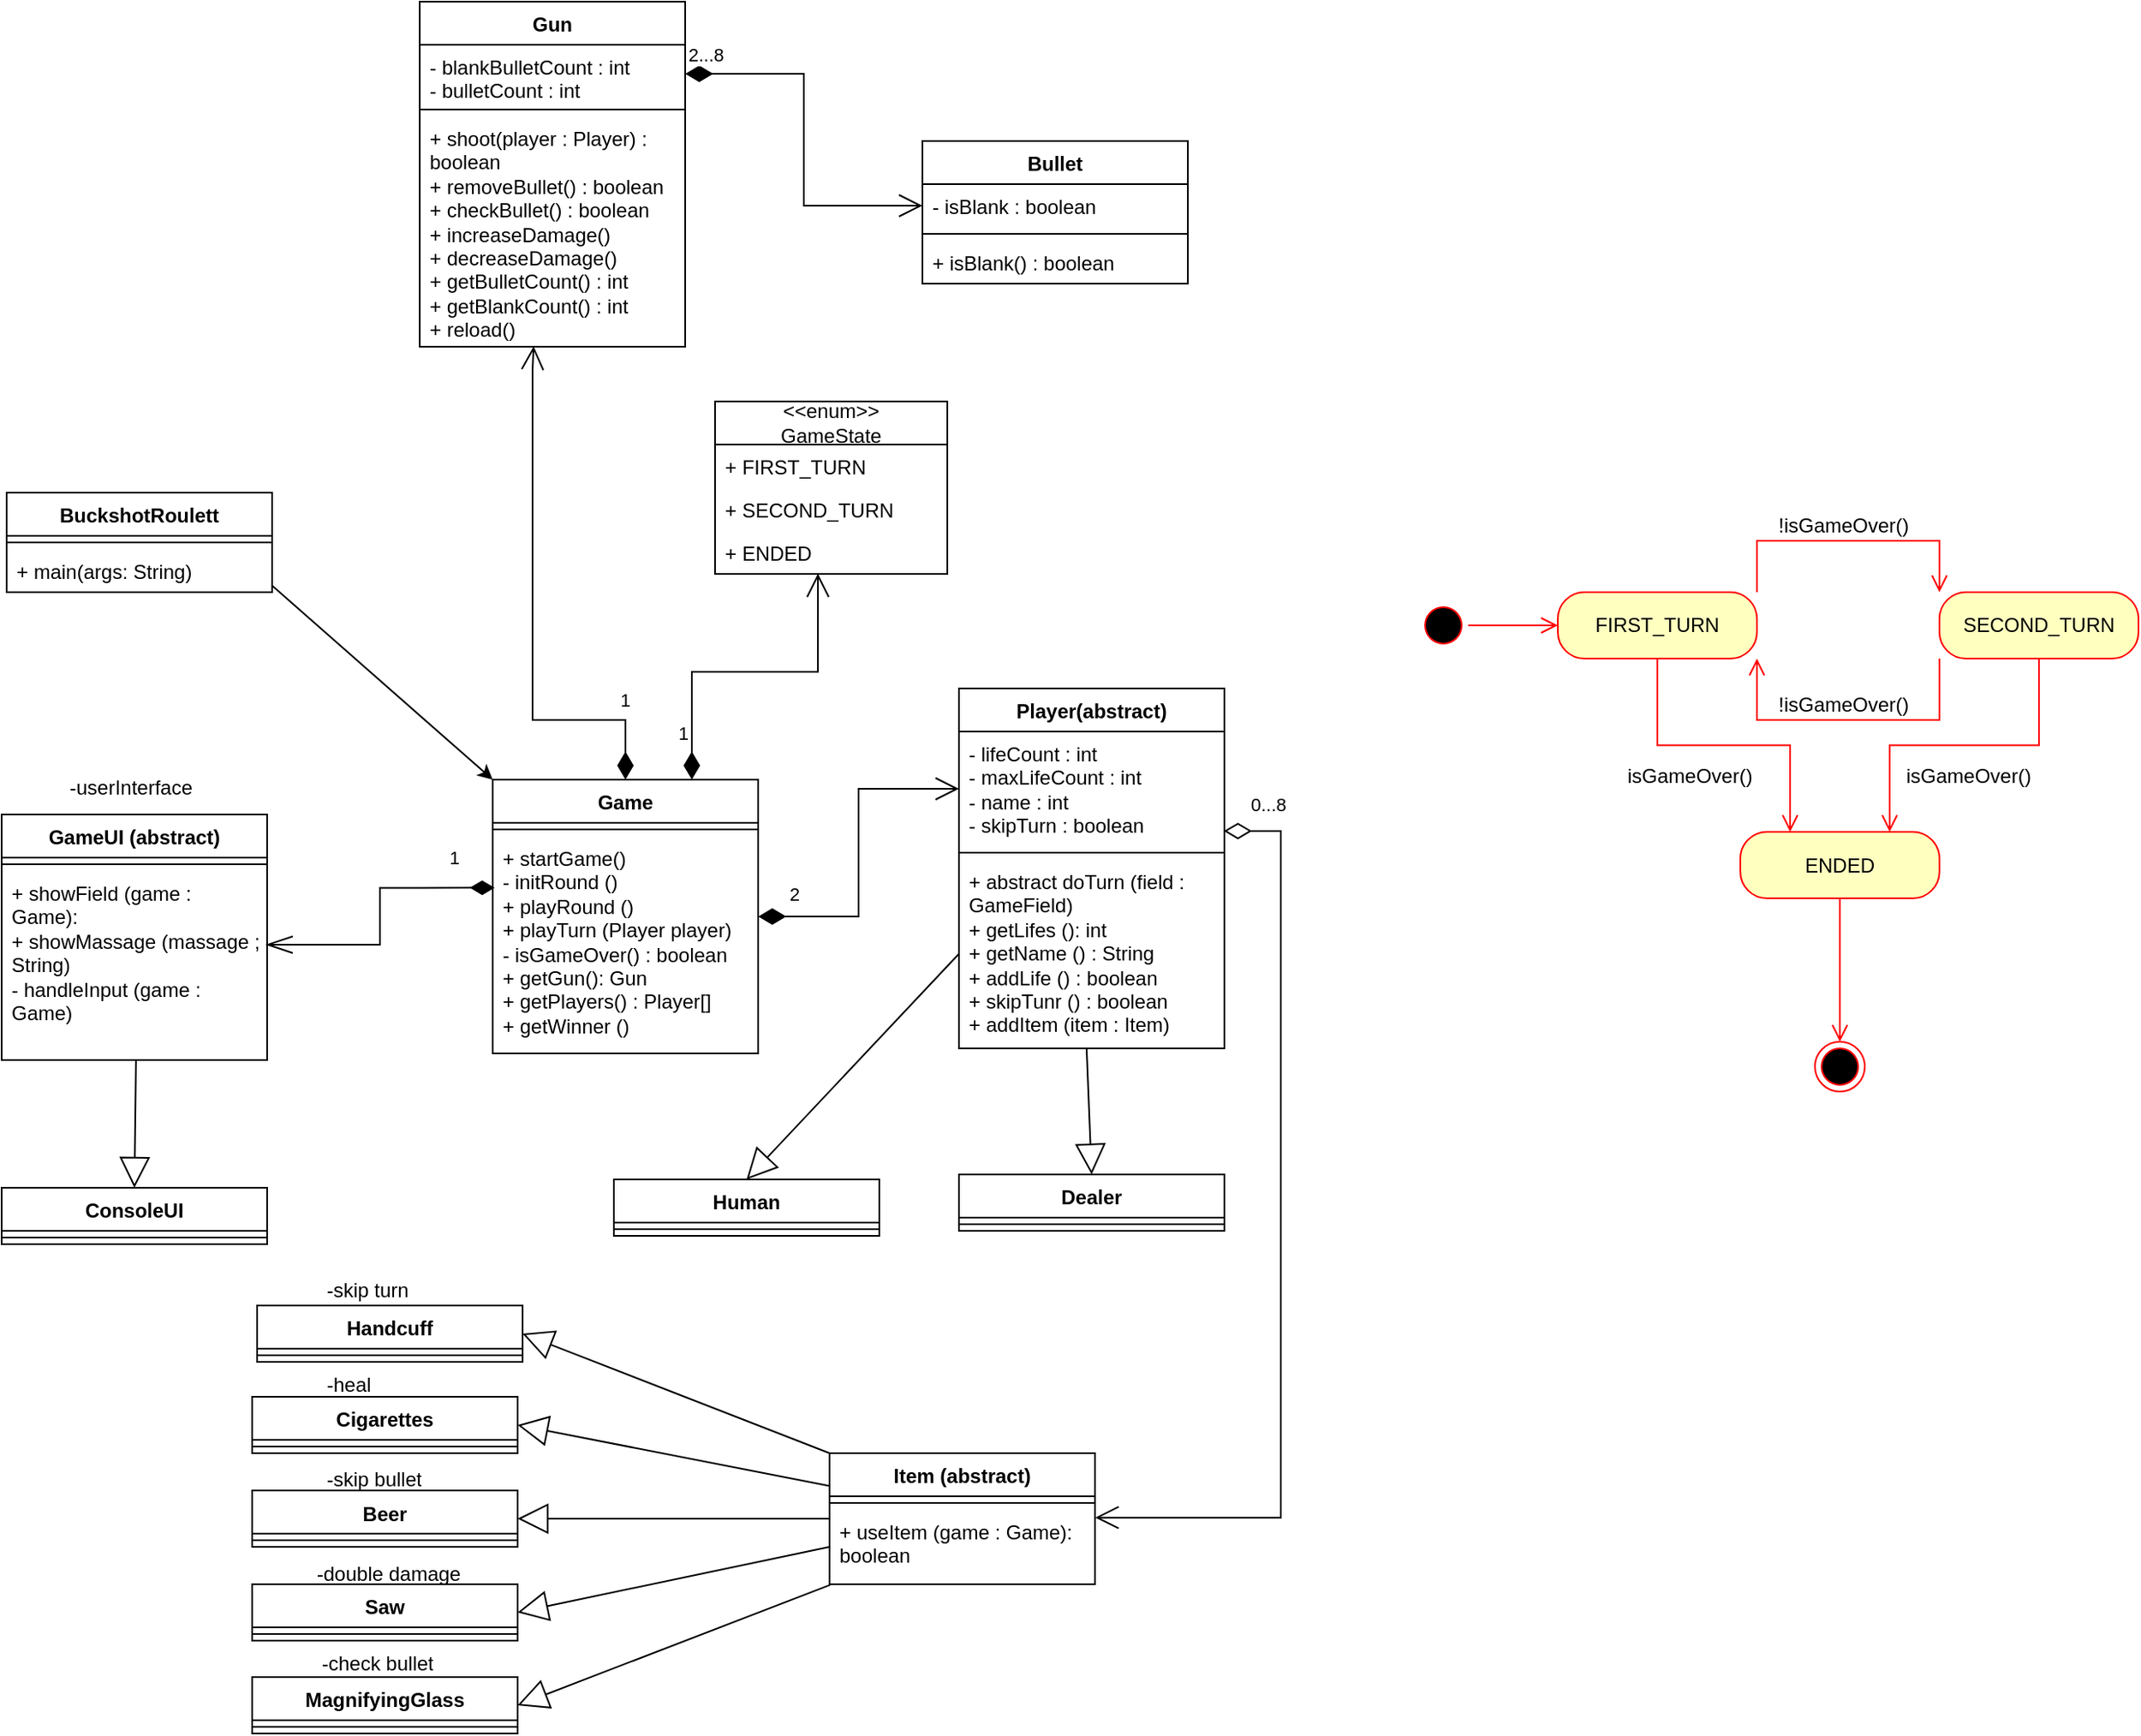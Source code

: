 <mxfile version="26.0.16">
  <diagram name="Страница — 1" id="R8RF5_ehU-01l_OwUyXv">
    <mxGraphModel dx="2086" dy="686" grid="0" gridSize="10" guides="1" tooltips="1" connect="1" arrows="1" fold="1" page="1" pageScale="1" pageWidth="827" pageHeight="1169" math="0" shadow="0">
      <root>
        <mxCell id="0" />
        <mxCell id="1" parent="0" />
        <mxCell id="88nhtMrsXwKBun-eYBpt-1" value="Game" style="swimlane;fontStyle=1;align=center;verticalAlign=top;childLayout=stackLayout;horizontal=1;startSize=26;horizontalStack=0;resizeParent=1;resizeParentMax=0;resizeLast=0;collapsible=1;marginBottom=0;whiteSpace=wrap;html=1;" parent="1" vertex="1">
          <mxGeometry x="-493" y="510" width="160" height="165" as="geometry" />
        </mxCell>
        <mxCell id="88nhtMrsXwKBun-eYBpt-3" value="" style="line;strokeWidth=1;fillColor=none;align=left;verticalAlign=middle;spacingTop=-1;spacingLeft=3;spacingRight=3;rotatable=0;labelPosition=right;points=[];portConstraint=eastwest;strokeColor=inherit;" parent="88nhtMrsXwKBun-eYBpt-1" vertex="1">
          <mxGeometry y="26" width="160" height="8" as="geometry" />
        </mxCell>
        <mxCell id="88nhtMrsXwKBun-eYBpt-4" value="&lt;div&gt;+ startGame()&lt;/div&gt;&lt;div&gt;- initRound ()&lt;/div&gt;&lt;div&gt;+ playRound ()&lt;/div&gt;&lt;div&gt;&lt;span style=&quot;background-color: transparent; color: light-dark(rgb(0, 0, 0), rgb(255, 255, 255));&quot;&gt;+ playTurn (Player player)&lt;/span&gt;&lt;/div&gt;&lt;div&gt;- isGameOver() : boolean&lt;span style=&quot;background-color: transparent; color: light-dark(rgb(0, 0, 0), rgb(255, 255, 255));&quot;&gt;&lt;/span&gt;&lt;/div&gt;&lt;div&gt;+ getGun(): Gun&lt;/div&gt;&lt;div&gt;+ getPlayers() : Player[]&lt;/div&gt;&lt;div&gt;+&amp;nbsp;getWinner ()&lt;/div&gt;&lt;div&gt;&lt;br&gt;&lt;/div&gt;&lt;div&gt;&lt;br&gt;&lt;/div&gt;&lt;div&gt;&lt;br&gt;&lt;/div&gt;" style="text;strokeColor=none;fillColor=none;align=left;verticalAlign=top;spacingLeft=4;spacingRight=4;overflow=hidden;rotatable=0;points=[[0,0.5],[1,0.5]];portConstraint=eastwest;whiteSpace=wrap;html=1;" parent="88nhtMrsXwKBun-eYBpt-1" vertex="1">
          <mxGeometry y="34" width="160" height="131" as="geometry" />
        </mxCell>
        <mxCell id="88nhtMrsXwKBun-eYBpt-5" value="Player(abstract)" style="swimlane;fontStyle=1;align=center;verticalAlign=top;childLayout=stackLayout;horizontal=1;startSize=26;horizontalStack=0;resizeParent=1;resizeParentMax=0;resizeLast=0;collapsible=1;marginBottom=0;whiteSpace=wrap;html=1;" parent="1" vertex="1">
          <mxGeometry x="-212" y="455" width="160" height="217" as="geometry" />
        </mxCell>
        <mxCell id="88nhtMrsXwKBun-eYBpt-6" value="- lifeCount : int&lt;div&gt;- maxLifeCount : int&lt;/div&gt;&lt;div&gt;- name : int&lt;/div&gt;&lt;div&gt;- skipTurn : boolean&lt;/div&gt;" style="text;strokeColor=none;fillColor=none;align=left;verticalAlign=top;spacingLeft=4;spacingRight=4;overflow=hidden;rotatable=0;points=[[0,0.5],[1,0.5]];portConstraint=eastwest;whiteSpace=wrap;html=1;" parent="88nhtMrsXwKBun-eYBpt-5" vertex="1">
          <mxGeometry y="26" width="160" height="69" as="geometry" />
        </mxCell>
        <mxCell id="88nhtMrsXwKBun-eYBpt-7" value="" style="line;strokeWidth=1;fillColor=none;align=left;verticalAlign=middle;spacingTop=-1;spacingLeft=3;spacingRight=3;rotatable=0;labelPosition=right;points=[];portConstraint=eastwest;strokeColor=inherit;" parent="88nhtMrsXwKBun-eYBpt-5" vertex="1">
          <mxGeometry y="95" width="160" height="8" as="geometry" />
        </mxCell>
        <mxCell id="88nhtMrsXwKBun-eYBpt-8" value="+ abstract doTurn (field : GameField)&lt;div&gt;+ getLifes (): int&lt;/div&gt;&lt;div&gt;+ getName () : String&lt;/div&gt;&lt;div&gt;+ addLife () : boolean&lt;/div&gt;&lt;div&gt;+ skipTunr () : boolean&amp;nbsp;&lt;/div&gt;&lt;div&gt;+ addItem (item : Item)&lt;/div&gt;" style="text;strokeColor=none;fillColor=none;align=left;verticalAlign=top;spacingLeft=4;spacingRight=4;overflow=hidden;rotatable=0;points=[[0,0.5],[1,0.5]];portConstraint=eastwest;whiteSpace=wrap;html=1;" parent="88nhtMrsXwKBun-eYBpt-5" vertex="1">
          <mxGeometry y="103" width="160" height="114" as="geometry" />
        </mxCell>
        <mxCell id="88nhtMrsXwKBun-eYBpt-9" value="Human" style="swimlane;fontStyle=1;align=center;verticalAlign=top;childLayout=stackLayout;horizontal=1;startSize=26;horizontalStack=0;resizeParent=1;resizeParentMax=0;resizeLast=0;collapsible=1;marginBottom=0;whiteSpace=wrap;html=1;" parent="1" vertex="1">
          <mxGeometry x="-420" y="751" width="160" height="34" as="geometry" />
        </mxCell>
        <mxCell id="88nhtMrsXwKBun-eYBpt-11" value="" style="line;strokeWidth=1;fillColor=none;align=left;verticalAlign=middle;spacingTop=-1;spacingLeft=3;spacingRight=3;rotatable=0;labelPosition=right;points=[];portConstraint=eastwest;strokeColor=inherit;" parent="88nhtMrsXwKBun-eYBpt-9" vertex="1">
          <mxGeometry y="26" width="160" height="8" as="geometry" />
        </mxCell>
        <mxCell id="88nhtMrsXwKBun-eYBpt-24" value="Gun" style="swimlane;fontStyle=1;align=center;verticalAlign=top;childLayout=stackLayout;horizontal=1;startSize=26;horizontalStack=0;resizeParent=1;resizeParentMax=0;resizeLast=0;collapsible=1;marginBottom=0;whiteSpace=wrap;html=1;" parent="1" vertex="1">
          <mxGeometry x="-537" y="41" width="160" height="208" as="geometry" />
        </mxCell>
        <mxCell id="88nhtMrsXwKBun-eYBpt-25" value="- blankBulletCount : int&amp;nbsp;&lt;div&gt;- bulletCount : int&lt;/div&gt;" style="text;strokeColor=none;fillColor=none;align=left;verticalAlign=top;spacingLeft=4;spacingRight=4;overflow=hidden;rotatable=0;points=[[0,0.5],[1,0.5]];portConstraint=eastwest;whiteSpace=wrap;html=1;" parent="88nhtMrsXwKBun-eYBpt-24" vertex="1">
          <mxGeometry y="26" width="160" height="35" as="geometry" />
        </mxCell>
        <mxCell id="88nhtMrsXwKBun-eYBpt-26" value="" style="line;strokeWidth=1;fillColor=none;align=left;verticalAlign=middle;spacingTop=-1;spacingLeft=3;spacingRight=3;rotatable=0;labelPosition=right;points=[];portConstraint=eastwest;strokeColor=inherit;" parent="88nhtMrsXwKBun-eYBpt-24" vertex="1">
          <mxGeometry y="61" width="160" height="8" as="geometry" />
        </mxCell>
        <mxCell id="88nhtMrsXwKBun-eYBpt-27" value="+ shoot(player : Player) : boolean&lt;div&gt;+ removeBullet() : boolean&amp;nbsp;&lt;/div&gt;&lt;div&gt;+ checkBullet() : boolean&lt;/div&gt;&lt;div&gt;+ increaseDamage()&lt;/div&gt;&lt;div&gt;+ decreaseDamage()&lt;/div&gt;&lt;div&gt;+ getBulletCount() : int&amp;nbsp;&lt;/div&gt;&lt;div&gt;+ getBlankCount() : int&lt;/div&gt;&lt;div&gt;+ reload()&lt;/div&gt;" style="text;strokeColor=none;fillColor=none;align=left;verticalAlign=top;spacingLeft=4;spacingRight=4;overflow=hidden;rotatable=0;points=[[0,0.5],[1,0.5]];portConstraint=eastwest;whiteSpace=wrap;html=1;" parent="88nhtMrsXwKBun-eYBpt-24" vertex="1">
          <mxGeometry y="69" width="160" height="139" as="geometry" />
        </mxCell>
        <mxCell id="88nhtMrsXwKBun-eYBpt-34" value="0...8" style="endArrow=open;html=1;endSize=12;startArrow=diamondThin;startSize=14;startFill=0;edgeStyle=orthogonalEdgeStyle;align=left;verticalAlign=bottom;rounded=0;entryX=1.001;entryY=0.108;entryDx=0;entryDy=0;entryPerimeter=0;exitX=0.998;exitY=0.869;exitDx=0;exitDy=0;exitPerimeter=0;" parent="1" source="88nhtMrsXwKBun-eYBpt-6" target="mmi8MaXVztaNXO-UwU9S-42" edge="1">
          <mxGeometry x="-0.948" y="7" relative="1" as="geometry">
            <mxPoint x="-40" y="547" as="sourcePoint" />
            <mxPoint x="-128.0" y="959" as="targetPoint" />
            <mxPoint as="offset" />
            <Array as="points">
              <mxPoint x="-18" y="541" />
              <mxPoint x="-18" y="955" />
            </Array>
          </mxGeometry>
        </mxCell>
        <mxCell id="88nhtMrsXwKBun-eYBpt-36" value="Bullet" style="swimlane;fontStyle=1;align=center;verticalAlign=top;childLayout=stackLayout;horizontal=1;startSize=26;horizontalStack=0;resizeParent=1;resizeParentMax=0;resizeLast=0;collapsible=1;marginBottom=0;whiteSpace=wrap;html=1;" parent="1" vertex="1">
          <mxGeometry x="-234" y="125" width="160" height="86" as="geometry" />
        </mxCell>
        <mxCell id="88nhtMrsXwKBun-eYBpt-37" value="- isBlank : boolean" style="text;strokeColor=none;fillColor=none;align=left;verticalAlign=top;spacingLeft=4;spacingRight=4;overflow=hidden;rotatable=0;points=[[0,0.5],[1,0.5]];portConstraint=eastwest;whiteSpace=wrap;html=1;" parent="88nhtMrsXwKBun-eYBpt-36" vertex="1">
          <mxGeometry y="26" width="160" height="26" as="geometry" />
        </mxCell>
        <mxCell id="88nhtMrsXwKBun-eYBpt-38" value="" style="line;strokeWidth=1;fillColor=none;align=left;verticalAlign=middle;spacingTop=-1;spacingLeft=3;spacingRight=3;rotatable=0;labelPosition=right;points=[];portConstraint=eastwest;strokeColor=inherit;" parent="88nhtMrsXwKBun-eYBpt-36" vertex="1">
          <mxGeometry y="52" width="160" height="8" as="geometry" />
        </mxCell>
        <mxCell id="88nhtMrsXwKBun-eYBpt-39" value="+ isBlank() : boolean" style="text;strokeColor=none;fillColor=none;align=left;verticalAlign=top;spacingLeft=4;spacingRight=4;overflow=hidden;rotatable=0;points=[[0,0.5],[1,0.5]];portConstraint=eastwest;whiteSpace=wrap;html=1;" parent="88nhtMrsXwKBun-eYBpt-36" vertex="1">
          <mxGeometry y="60" width="160" height="26" as="geometry" />
        </mxCell>
        <mxCell id="88nhtMrsXwKBun-eYBpt-40" value="2...8" style="endArrow=open;html=1;endSize=12;startArrow=diamondThin;startSize=14;startFill=1;edgeStyle=orthogonalEdgeStyle;align=left;verticalAlign=bottom;rounded=0;exitX=1;exitY=0.5;exitDx=0;exitDy=0;entryX=0;entryY=0.5;entryDx=0;entryDy=0;" parent="1" source="88nhtMrsXwKBun-eYBpt-25" target="88nhtMrsXwKBun-eYBpt-37" edge="1">
          <mxGeometry x="-1" y="3" relative="1" as="geometry">
            <mxPoint x="-472" y="357" as="sourcePoint" />
            <mxPoint x="-312" y="357" as="targetPoint" />
          </mxGeometry>
        </mxCell>
        <mxCell id="mmi8MaXVztaNXO-UwU9S-2" value="1" style="endArrow=diamondThin;html=1;endSize=12;startArrow=openThin;startSize=14;startFill=0;edgeStyle=orthogonalEdgeStyle;align=left;verticalAlign=bottom;rounded=0;entryX=0.007;entryY=0.238;entryDx=0;entryDy=0;entryPerimeter=0;endFill=1;exitX=0.996;exitY=0.39;exitDx=0;exitDy=0;exitPerimeter=0;" parent="1" source="GVF_vdcyL4783B92e2er-34" target="88nhtMrsXwKBun-eYBpt-4" edge="1">
          <mxGeometry x="0.663" y="9" relative="1" as="geometry">
            <mxPoint x="-626" y="606" as="sourcePoint" />
            <mxPoint x="-493" y="547" as="targetPoint" />
            <mxPoint as="offset" />
          </mxGeometry>
        </mxCell>
        <mxCell id="mmi8MaXVztaNXO-UwU9S-15" value="" style="text;strokeColor=none;fillColor=none;align=left;verticalAlign=middle;spacingTop=-1;spacingLeft=4;spacingRight=4;rotatable=0;labelPosition=right;points=[];portConstraint=eastwest;" parent="1" vertex="1">
          <mxGeometry x="-530" y="446" width="20" height="14" as="geometry" />
        </mxCell>
        <mxCell id="mmi8MaXVztaNXO-UwU9S-17" value="-userInterface" style="text;strokeColor=none;fillColor=none;align=left;verticalAlign=top;spacingLeft=4;spacingRight=4;overflow=hidden;rotatable=0;points=[[0,0.5],[1,0.5]];portConstraint=eastwest;whiteSpace=wrap;html=1;" parent="1" vertex="1">
          <mxGeometry x="-754" y="501" width="100" height="26" as="geometry" />
        </mxCell>
        <mxCell id="mmi8MaXVztaNXO-UwU9S-20" value="2" style="endArrow=open;html=1;endSize=12;startArrow=diamondThin;startSize=14;startFill=1;edgeStyle=orthogonalEdgeStyle;align=left;verticalAlign=bottom;rounded=0;exitX=1;exitY=0.5;exitDx=0;exitDy=0;entryX=0;entryY=0.5;entryDx=0;entryDy=0;" parent="1" source="88nhtMrsXwKBun-eYBpt-1" target="88nhtMrsXwKBun-eYBpt-6" edge="1">
          <mxGeometry x="-0.835" y="6" relative="1" as="geometry">
            <mxPoint x="-330" y="614" as="sourcePoint" />
            <mxPoint x="-197" y="614" as="targetPoint" />
            <mxPoint y="1" as="offset" />
          </mxGeometry>
        </mxCell>
        <mxCell id="mmi8MaXVztaNXO-UwU9S-22" value="1" style="endArrow=open;html=1;endSize=12;startArrow=diamondThin;startSize=14;startFill=1;edgeStyle=orthogonalEdgeStyle;align=left;verticalAlign=bottom;rounded=0;exitX=0.5;exitY=0;exitDx=0;exitDy=0;entryX=0.429;entryY=0.998;entryDx=0;entryDy=0;entryPerimeter=0;" parent="1" source="88nhtMrsXwKBun-eYBpt-1" target="88nhtMrsXwKBun-eYBpt-27" edge="1">
          <mxGeometry x="-0.74" y="-3" relative="1" as="geometry">
            <mxPoint x="-404" y="460" as="sourcePoint" />
            <mxPoint x="-271" y="460" as="targetPoint" />
            <mxPoint as="offset" />
            <Array as="points">
              <mxPoint x="-413" y="474" />
              <mxPoint x="-469" y="474" />
              <mxPoint x="-469" y="263" />
              <mxPoint x="-468" y="263" />
            </Array>
          </mxGeometry>
        </mxCell>
        <mxCell id="mmi8MaXVztaNXO-UwU9S-24" value="BuckshotRoulett" style="swimlane;fontStyle=1;align=center;verticalAlign=top;childLayout=stackLayout;horizontal=1;startSize=26;horizontalStack=0;resizeParent=1;resizeParentMax=0;resizeLast=0;collapsible=1;marginBottom=0;whiteSpace=wrap;html=1;" parent="1" vertex="1">
          <mxGeometry x="-786" y="337" width="160" height="60" as="geometry" />
        </mxCell>
        <mxCell id="mmi8MaXVztaNXO-UwU9S-26" value="" style="line;strokeWidth=1;fillColor=none;align=left;verticalAlign=middle;spacingTop=-1;spacingLeft=3;spacingRight=3;rotatable=0;labelPosition=right;points=[];portConstraint=eastwest;strokeColor=inherit;" parent="mmi8MaXVztaNXO-UwU9S-24" vertex="1">
          <mxGeometry y="26" width="160" height="8" as="geometry" />
        </mxCell>
        <mxCell id="mmi8MaXVztaNXO-UwU9S-27" value="+ main(args: String)" style="text;strokeColor=none;fillColor=none;align=left;verticalAlign=top;spacingLeft=4;spacingRight=4;overflow=hidden;rotatable=0;points=[[0,0.5],[1,0.5]];portConstraint=eastwest;whiteSpace=wrap;html=1;" parent="mmi8MaXVztaNXO-UwU9S-24" vertex="1">
          <mxGeometry y="34" width="160" height="26" as="geometry" />
        </mxCell>
        <mxCell id="mmi8MaXVztaNXO-UwU9S-30" value="Dea&lt;span style=&quot;background-color: transparent; color: light-dark(rgb(0, 0, 0), rgb(255, 255, 255));&quot;&gt;ler&lt;/span&gt;" style="swimlane;fontStyle=1;align=center;verticalAlign=top;childLayout=stackLayout;horizontal=1;startSize=26;horizontalStack=0;resizeParent=1;resizeParentMax=0;resizeLast=0;collapsible=1;marginBottom=0;whiteSpace=wrap;html=1;" parent="1" vertex="1">
          <mxGeometry x="-212" y="748" width="160" height="34" as="geometry" />
        </mxCell>
        <mxCell id="mmi8MaXVztaNXO-UwU9S-32" value="" style="line;strokeWidth=1;fillColor=none;align=left;verticalAlign=middle;spacingTop=-1;spacingLeft=3;spacingRight=3;rotatable=0;labelPosition=right;points=[];portConstraint=eastwest;strokeColor=inherit;" parent="mmi8MaXVztaNXO-UwU9S-30" vertex="1">
          <mxGeometry y="26" width="160" height="8" as="geometry" />
        </mxCell>
        <mxCell id="mmi8MaXVztaNXO-UwU9S-37" value="" style="endArrow=block;endSize=16;endFill=0;html=1;rounded=0;fontSize=12;curved=1;entryX=0.5;entryY=0;entryDx=0;entryDy=0;exitX=0;exitY=0.5;exitDx=0;exitDy=0;" parent="1" source="88nhtMrsXwKBun-eYBpt-8" target="88nhtMrsXwKBun-eYBpt-9" edge="1">
          <mxGeometry width="160" relative="1" as="geometry">
            <mxPoint x="-146" y="628" as="sourcePoint" />
            <mxPoint x="-260" y="686" as="targetPoint" />
          </mxGeometry>
        </mxCell>
        <mxCell id="mmi8MaXVztaNXO-UwU9S-38" value="" style="endArrow=block;endSize=16;endFill=0;html=1;rounded=0;fontSize=12;curved=1;entryX=0.5;entryY=0;entryDx=0;entryDy=0;exitX=0.481;exitY=1;exitDx=0;exitDy=0;exitPerimeter=0;" parent="1" source="88nhtMrsXwKBun-eYBpt-8" target="mmi8MaXVztaNXO-UwU9S-30" edge="1">
          <mxGeometry width="160" relative="1" as="geometry">
            <mxPoint x="-129" y="676" as="sourcePoint" />
            <mxPoint x="-354" y="640" as="targetPoint" />
          </mxGeometry>
        </mxCell>
        <mxCell id="mmi8MaXVztaNXO-UwU9S-39" value="Item (abstract)" style="swimlane;fontStyle=1;align=center;verticalAlign=top;childLayout=stackLayout;horizontal=1;startSize=26;horizontalStack=0;resizeParent=1;resizeParentMax=0;resizeLast=0;collapsible=1;marginBottom=0;whiteSpace=wrap;html=1;" parent="1" vertex="1">
          <mxGeometry x="-290" y="916" width="160" height="79" as="geometry" />
        </mxCell>
        <mxCell id="mmi8MaXVztaNXO-UwU9S-41" value="" style="line;strokeWidth=1;fillColor=none;align=left;verticalAlign=middle;spacingTop=-1;spacingLeft=3;spacingRight=3;rotatable=0;labelPosition=right;points=[];portConstraint=eastwest;strokeColor=inherit;" parent="mmi8MaXVztaNXO-UwU9S-39" vertex="1">
          <mxGeometry y="26" width="160" height="8" as="geometry" />
        </mxCell>
        <mxCell id="mmi8MaXVztaNXO-UwU9S-42" value="+ useItem (game : Game): boolean" style="text;strokeColor=none;fillColor=none;align=left;verticalAlign=top;spacingLeft=4;spacingRight=4;overflow=hidden;rotatable=0;points=[[0,0.5],[1,0.5]];portConstraint=eastwest;whiteSpace=wrap;html=1;" parent="mmi8MaXVztaNXO-UwU9S-39" vertex="1">
          <mxGeometry y="34" width="160" height="45" as="geometry" />
        </mxCell>
        <mxCell id="GVF_vdcyL4783B92e2er-7" value="Handcuff" style="swimlane;fontStyle=1;align=center;verticalAlign=top;childLayout=stackLayout;horizontal=1;startSize=26;horizontalStack=0;resizeParent=1;resizeParentMax=0;resizeLast=0;collapsible=1;marginBottom=0;whiteSpace=wrap;html=1;" parent="1" vertex="1">
          <mxGeometry x="-635" y="827" width="160" height="34" as="geometry" />
        </mxCell>
        <mxCell id="GVF_vdcyL4783B92e2er-8" value="" style="line;strokeWidth=1;fillColor=none;align=left;verticalAlign=middle;spacingTop=-1;spacingLeft=3;spacingRight=3;rotatable=0;labelPosition=right;points=[];portConstraint=eastwest;strokeColor=inherit;" parent="GVF_vdcyL4783B92e2er-7" vertex="1">
          <mxGeometry y="26" width="160" height="8" as="geometry" />
        </mxCell>
        <mxCell id="GVF_vdcyL4783B92e2er-9" value="Cigarettes" style="swimlane;fontStyle=1;align=center;verticalAlign=top;childLayout=stackLayout;horizontal=1;startSize=26;horizontalStack=0;resizeParent=1;resizeParentMax=0;resizeLast=0;collapsible=1;marginBottom=0;whiteSpace=wrap;html=1;" parent="1" vertex="1">
          <mxGeometry x="-638" y="882" width="160" height="34" as="geometry" />
        </mxCell>
        <mxCell id="GVF_vdcyL4783B92e2er-10" value="" style="line;strokeWidth=1;fillColor=none;align=left;verticalAlign=middle;spacingTop=-1;spacingLeft=3;spacingRight=3;rotatable=0;labelPosition=right;points=[];portConstraint=eastwest;strokeColor=inherit;" parent="GVF_vdcyL4783B92e2er-9" vertex="1">
          <mxGeometry y="26" width="160" height="8" as="geometry" />
        </mxCell>
        <mxCell id="GVF_vdcyL4783B92e2er-11" value="Beer" style="swimlane;fontStyle=1;align=center;verticalAlign=top;childLayout=stackLayout;horizontal=1;startSize=26;horizontalStack=0;resizeParent=1;resizeParentMax=0;resizeLast=0;collapsible=1;marginBottom=0;whiteSpace=wrap;html=1;" parent="1" vertex="1">
          <mxGeometry x="-638" y="938.5" width="160" height="34" as="geometry" />
        </mxCell>
        <mxCell id="GVF_vdcyL4783B92e2er-12" value="" style="line;strokeWidth=1;fillColor=none;align=left;verticalAlign=middle;spacingTop=-1;spacingLeft=3;spacingRight=3;rotatable=0;labelPosition=right;points=[];portConstraint=eastwest;strokeColor=inherit;" parent="GVF_vdcyL4783B92e2er-11" vertex="1">
          <mxGeometry y="26" width="160" height="8" as="geometry" />
        </mxCell>
        <mxCell id="GVF_vdcyL4783B92e2er-13" value="Saw" style="swimlane;fontStyle=1;align=center;verticalAlign=top;childLayout=stackLayout;horizontal=1;startSize=26;horizontalStack=0;resizeParent=1;resizeParentMax=0;resizeLast=0;collapsible=1;marginBottom=0;whiteSpace=wrap;html=1;" parent="1" vertex="1">
          <mxGeometry x="-638" y="995" width="160" height="34" as="geometry" />
        </mxCell>
        <mxCell id="GVF_vdcyL4783B92e2er-14" value="" style="line;strokeWidth=1;fillColor=none;align=left;verticalAlign=middle;spacingTop=-1;spacingLeft=3;spacingRight=3;rotatable=0;labelPosition=right;points=[];portConstraint=eastwest;strokeColor=inherit;" parent="GVF_vdcyL4783B92e2er-13" vertex="1">
          <mxGeometry y="26" width="160" height="8" as="geometry" />
        </mxCell>
        <mxCell id="GVF_vdcyL4783B92e2er-15" value="" style="endArrow=block;endSize=16;endFill=0;html=1;rounded=0;fontSize=12;curved=1;entryX=1;entryY=0.5;entryDx=0;entryDy=0;exitX=0;exitY=0;exitDx=0;exitDy=0;" parent="1" source="mmi8MaXVztaNXO-UwU9S-39" target="GVF_vdcyL4783B92e2er-7" edge="1">
          <mxGeometry width="160" relative="1" as="geometry">
            <mxPoint x="-357" y="800" as="sourcePoint" />
            <mxPoint x="-361" y="888" as="targetPoint" />
          </mxGeometry>
        </mxCell>
        <mxCell id="GVF_vdcyL4783B92e2er-16" value="" style="endArrow=block;endSize=16;endFill=0;html=1;rounded=0;fontSize=12;curved=1;entryX=1;entryY=0.5;entryDx=0;entryDy=0;exitX=0;exitY=0.25;exitDx=0;exitDy=0;" parent="1" source="mmi8MaXVztaNXO-UwU9S-39" target="GVF_vdcyL4783B92e2er-9" edge="1">
          <mxGeometry width="160" relative="1" as="geometry">
            <mxPoint x="-290" y="944" as="sourcePoint" />
            <mxPoint x="-465" y="854" as="targetPoint" />
          </mxGeometry>
        </mxCell>
        <mxCell id="GVF_vdcyL4783B92e2er-17" value="" style="endArrow=block;endSize=16;endFill=0;html=1;rounded=0;fontSize=12;curved=1;entryX=1;entryY=0.5;entryDx=0;entryDy=0;exitX=0;exitY=0.5;exitDx=0;exitDy=0;" parent="1" source="mmi8MaXVztaNXO-UwU9S-39" target="GVF_vdcyL4783B92e2er-11" edge="1">
          <mxGeometry width="160" relative="1" as="geometry">
            <mxPoint x="-280" y="926" as="sourcePoint" />
            <mxPoint x="-468" y="909" as="targetPoint" />
          </mxGeometry>
        </mxCell>
        <mxCell id="GVF_vdcyL4783B92e2er-18" value="" style="endArrow=block;endSize=16;endFill=0;html=1;rounded=0;fontSize=12;curved=1;entryX=1;entryY=0.5;entryDx=0;entryDy=0;exitX=0;exitY=0.5;exitDx=0;exitDy=0;" parent="1" source="mmi8MaXVztaNXO-UwU9S-42" target="GVF_vdcyL4783B92e2er-13" edge="1">
          <mxGeometry width="160" relative="1" as="geometry">
            <mxPoint x="-280" y="966" as="sourcePoint" />
            <mxPoint x="-468" y="966" as="targetPoint" />
          </mxGeometry>
        </mxCell>
        <mxCell id="GVF_vdcyL4783B92e2er-19" value="MagnifyingGlass" style="swimlane;fontStyle=1;align=center;verticalAlign=top;childLayout=stackLayout;horizontal=1;startSize=26;horizontalStack=0;resizeParent=1;resizeParentMax=0;resizeLast=0;collapsible=1;marginBottom=0;whiteSpace=wrap;html=1;" parent="1" vertex="1">
          <mxGeometry x="-638" y="1051" width="160" height="34" as="geometry" />
        </mxCell>
        <mxCell id="GVF_vdcyL4783B92e2er-20" value="" style="line;strokeWidth=1;fillColor=none;align=left;verticalAlign=middle;spacingTop=-1;spacingLeft=3;spacingRight=3;rotatable=0;labelPosition=right;points=[];portConstraint=eastwest;strokeColor=inherit;" parent="GVF_vdcyL4783B92e2er-19" vertex="1">
          <mxGeometry y="26" width="160" height="8" as="geometry" />
        </mxCell>
        <mxCell id="GVF_vdcyL4783B92e2er-21" value="" style="endArrow=block;endSize=16;endFill=0;html=1;rounded=0;fontSize=12;curved=1;entryX=1;entryY=0.5;entryDx=0;entryDy=0;exitX=0.002;exitY=1.009;exitDx=0;exitDy=0;exitPerimeter=0;" parent="1" source="mmi8MaXVztaNXO-UwU9S-42" target="GVF_vdcyL4783B92e2er-19" edge="1">
          <mxGeometry width="160" relative="1" as="geometry">
            <mxPoint x="-295" y="990" as="sourcePoint" />
            <mxPoint x="-468" y="1022" as="targetPoint" />
          </mxGeometry>
        </mxCell>
        <mxCell id="GVF_vdcyL4783B92e2er-22" value="-skip turn&lt;span style=&quot;color: rgba(0, 0, 0, 0); font-family: monospace; font-size: 0px; text-wrap-mode: nowrap;&quot;&gt;%3CmxGraphModel%3E%3Croot%3E%3CmxCell%20id%3D%220%22%2F%3E%3CmxCell%20id%3D%221%22%20parent%3D%220%22%2F%3E%3CmxCell%20id%3D%222%22%20value%3D%22-userInterface%22%20style%3D%22text%3BstrokeColor%3Dnone%3BfillColor%3Dnone%3Balign%3Dleft%3BverticalAlign%3Dtop%3BspacingLeft%3D4%3BspacingRight%3D4%3Boverflow%3Dhidden%3Brotatable%3D0%3Bpoints%3D%5B%5B0%2C0.5%5D%2C%5B1%2C0.5%5D%5D%3BportConstraint%3Deastwest%3BwhiteSpace%3Dwrap%3Bhtml%3D1%3B%22%20vertex%3D%221%22%20parent%3D%221%22%3E%3CmxGeometry%20x%3D%22-702%22%20y%3D%22484%22%20width%3D%22100%22%20height%3D%2226%22%20as%3D%22geometry%22%2F%3E%3C%2FmxCell%3E%3C%2Froot%3E%3C%2FmxGraphModel%3E&lt;/span&gt;&lt;span style=&quot;color: rgba(0, 0, 0, 0); font-family: monospace; font-size: 0px; text-wrap-mode: nowrap;&quot;&gt;%3CmxGraphModel%3E%3Croot%3E%3CmxCell%20id%3D%220%22%2F%3E%3CmxCell%20id%3D%221%22%20parent%3D%220%22%2F%3E%3CmxCell%20id%3D%222%22%20value%3D%22-userInterface%22%20style%3D%22text%3BstrokeColor%3Dnone%3BfillColor%3Dnone%3Balign%3Dleft%3BverticalAlign%3Dtop%3BspacingLeft%3D4%3BspacingRight%3D4%3Boverflow%3Dhidden%3Brotatable%3D0%3Bpoints%3D%5B%5B0%2C0.5%5D%2C%5B1%2C0.5%5D%5D%3BportConstraint%3Deastwest%3BwhiteSpace%3Dwrap%3Bhtml%3D1%3B%22%20vertex%3D%221%22%20parent%3D%221%22%3E%3CmxGeometry%20x%3D%22-702%22%20y%3D%22484%22%20width%3D%22100%22%20height%3D%2226%22%20as%3D%22geometry%22%2F%3E%3C%2FmxCell%3E%3C%2Froot%3E%3C%2FmxGraphModel%3E&lt;/span&gt;" style="text;strokeColor=none;fillColor=none;align=left;verticalAlign=top;spacingLeft=4;spacingRight=4;overflow=hidden;rotatable=0;points=[[0,0.5],[1,0.5]];portConstraint=eastwest;whiteSpace=wrap;html=1;" parent="1" vertex="1">
          <mxGeometry x="-599" y="804" width="100" height="26" as="geometry" />
        </mxCell>
        <mxCell id="GVF_vdcyL4783B92e2er-23" value="-heal" style="text;strokeColor=none;fillColor=none;align=left;verticalAlign=top;spacingLeft=4;spacingRight=4;overflow=hidden;rotatable=0;points=[[0,0.5],[1,0.5]];portConstraint=eastwest;whiteSpace=wrap;html=1;" parent="1" vertex="1">
          <mxGeometry x="-599" y="861" width="100" height="26" as="geometry" />
        </mxCell>
        <mxCell id="GVF_vdcyL4783B92e2er-24" value="-skip bullet" style="text;strokeColor=none;fillColor=none;align=left;verticalAlign=top;spacingLeft=4;spacingRight=4;overflow=hidden;rotatable=0;points=[[0,0.5],[1,0.5]];portConstraint=eastwest;whiteSpace=wrap;html=1;" parent="1" vertex="1">
          <mxGeometry x="-599" y="918" width="100" height="26" as="geometry" />
        </mxCell>
        <mxCell id="GVF_vdcyL4783B92e2er-25" value="-double damage" style="text;strokeColor=none;fillColor=none;align=left;verticalAlign=top;spacingLeft=4;spacingRight=4;overflow=hidden;rotatable=0;points=[[0,0.5],[1,0.5]];portConstraint=eastwest;whiteSpace=wrap;html=1;" parent="1" vertex="1">
          <mxGeometry x="-605" y="975" width="100" height="26" as="geometry" />
        </mxCell>
        <mxCell id="GVF_vdcyL4783B92e2er-26" value="-check bullet" style="text;strokeColor=none;fillColor=none;align=left;verticalAlign=top;spacingLeft=4;spacingRight=4;overflow=hidden;rotatable=0;points=[[0,0.5],[1,0.5]];portConstraint=eastwest;whiteSpace=wrap;html=1;" parent="1" vertex="1">
          <mxGeometry x="-602" y="1029" width="100" height="26" as="geometry" />
        </mxCell>
        <mxCell id="GVF_vdcyL4783B92e2er-29" value="" style="endArrow=classic;html=1;rounded=0;entryX=0;entryY=0;entryDx=0;entryDy=0;exitX=1;exitY=0.846;exitDx=0;exitDy=0;exitPerimeter=0;" parent="1" source="mmi8MaXVztaNXO-UwU9S-27" target="88nhtMrsXwKBun-eYBpt-1" edge="1">
          <mxGeometry width="50" height="50" relative="1" as="geometry">
            <mxPoint x="-632" y="392" as="sourcePoint" />
            <mxPoint x="-512" y="586" as="targetPoint" />
          </mxGeometry>
        </mxCell>
        <mxCell id="GVF_vdcyL4783B92e2er-31" value="GameUI (abstract)" style="swimlane;fontStyle=1;align=center;verticalAlign=top;childLayout=stackLayout;horizontal=1;startSize=26;horizontalStack=0;resizeParent=1;resizeParentMax=0;resizeLast=0;collapsible=1;marginBottom=0;whiteSpace=wrap;html=1;" parent="1" vertex="1">
          <mxGeometry x="-789" y="531" width="160" height="148" as="geometry" />
        </mxCell>
        <mxCell id="GVF_vdcyL4783B92e2er-33" value="" style="line;strokeWidth=1;fillColor=none;align=left;verticalAlign=middle;spacingTop=-1;spacingLeft=3;spacingRight=3;rotatable=0;labelPosition=right;points=[];portConstraint=eastwest;strokeColor=inherit;" parent="GVF_vdcyL4783B92e2er-31" vertex="1">
          <mxGeometry y="26" width="160" height="8" as="geometry" />
        </mxCell>
        <mxCell id="GVF_vdcyL4783B92e2er-34" value="+ showField (game : Game):&lt;div&gt;+ showMassage (massage ; String)&lt;/div&gt;&lt;div&gt;&lt;span style=&quot;background-color: transparent; color: light-dark(rgb(0, 0, 0), rgb(255, 255, 255));&quot;&gt;- handleInput (game : Game)&lt;/span&gt;&lt;/div&gt;" style="text;strokeColor=none;fillColor=none;align=left;verticalAlign=top;spacingLeft=4;spacingRight=4;overflow=hidden;rotatable=0;points=[[0,0.5],[1,0.5]];portConstraint=eastwest;whiteSpace=wrap;html=1;" parent="GVF_vdcyL4783B92e2er-31" vertex="1">
          <mxGeometry y="34" width="160" height="114" as="geometry" />
        </mxCell>
        <mxCell id="GVF_vdcyL4783B92e2er-35" value="ConsoleUI" style="swimlane;fontStyle=1;align=center;verticalAlign=top;childLayout=stackLayout;horizontal=1;startSize=26;horizontalStack=0;resizeParent=1;resizeParentMax=0;resizeLast=0;collapsible=1;marginBottom=0;whiteSpace=wrap;html=1;" parent="1" vertex="1">
          <mxGeometry x="-789" y="756" width="160" height="34" as="geometry" />
        </mxCell>
        <mxCell id="GVF_vdcyL4783B92e2er-36" value="" style="line;strokeWidth=1;fillColor=none;align=left;verticalAlign=middle;spacingTop=-1;spacingLeft=3;spacingRight=3;rotatable=0;labelPosition=right;points=[];portConstraint=eastwest;strokeColor=inherit;" parent="GVF_vdcyL4783B92e2er-35" vertex="1">
          <mxGeometry y="26" width="160" height="8" as="geometry" />
        </mxCell>
        <mxCell id="GVF_vdcyL4783B92e2er-37" value="" style="endArrow=block;endSize=16;endFill=0;html=1;rounded=0;fontSize=12;curved=1;entryX=0.5;entryY=0;entryDx=0;entryDy=0;exitX=0.506;exitY=1;exitDx=0;exitDy=0;exitPerimeter=0;" parent="1" source="GVF_vdcyL4783B92e2er-34" target="GVF_vdcyL4783B92e2er-35" edge="1">
          <mxGeometry width="160" relative="1" as="geometry">
            <mxPoint x="-705" y="680" as="sourcePoint" />
            <mxPoint x="-619" y="765" as="targetPoint" />
          </mxGeometry>
        </mxCell>
        <mxCell id="GVF_vdcyL4783B92e2er-43" value="&amp;lt;&amp;lt;enum&amp;gt;&amp;gt;&lt;div&gt;GameState&lt;/div&gt;" style="swimlane;fontStyle=0;childLayout=stackLayout;horizontal=1;startSize=26;fillColor=none;horizontalStack=0;resizeParent=1;resizeParentMax=0;resizeLast=0;collapsible=1;marginBottom=0;whiteSpace=wrap;html=1;" parent="1" vertex="1">
          <mxGeometry x="-359" y="282" width="140" height="104" as="geometry" />
        </mxCell>
        <mxCell id="GVF_vdcyL4783B92e2er-44" value="+ FIRST_TURN" style="text;strokeColor=none;fillColor=none;align=left;verticalAlign=top;spacingLeft=4;spacingRight=4;overflow=hidden;rotatable=0;points=[[0,0.5],[1,0.5]];portConstraint=eastwest;whiteSpace=wrap;html=1;" parent="GVF_vdcyL4783B92e2er-43" vertex="1">
          <mxGeometry y="26" width="140" height="26" as="geometry" />
        </mxCell>
        <mxCell id="GVF_vdcyL4783B92e2er-45" value="+ SECOND_TURN" style="text;strokeColor=none;fillColor=none;align=left;verticalAlign=top;spacingLeft=4;spacingRight=4;overflow=hidden;rotatable=0;points=[[0,0.5],[1,0.5]];portConstraint=eastwest;whiteSpace=wrap;html=1;" parent="GVF_vdcyL4783B92e2er-43" vertex="1">
          <mxGeometry y="52" width="140" height="26" as="geometry" />
        </mxCell>
        <mxCell id="GVF_vdcyL4783B92e2er-46" value="+ ENDED" style="text;strokeColor=none;fillColor=none;align=left;verticalAlign=top;spacingLeft=4;spacingRight=4;overflow=hidden;rotatable=0;points=[[0,0.5],[1,0.5]];portConstraint=eastwest;whiteSpace=wrap;html=1;" parent="GVF_vdcyL4783B92e2er-43" vertex="1">
          <mxGeometry y="78" width="140" height="26" as="geometry" />
        </mxCell>
        <mxCell id="GVF_vdcyL4783B92e2er-47" value="1" style="endArrow=open;html=1;endSize=12;startArrow=diamondThin;startSize=14;startFill=1;edgeStyle=orthogonalEdgeStyle;align=left;verticalAlign=bottom;rounded=0;entryX=0.443;entryY=0.992;entryDx=0;entryDy=0;entryPerimeter=0;exitX=0.75;exitY=0;exitDx=0;exitDy=0;" parent="1" source="88nhtMrsXwKBun-eYBpt-1" target="GVF_vdcyL4783B92e2er-46" edge="1">
          <mxGeometry x="-0.806" y="10" relative="1" as="geometry">
            <mxPoint x="-363" y="496" as="sourcePoint" />
            <mxPoint x="-297.04" y="389.022" as="targetPoint" />
            <mxPoint as="offset" />
            <Array as="points">
              <mxPoint x="-373" y="445" />
              <mxPoint x="-297" y="445" />
            </Array>
          </mxGeometry>
        </mxCell>
        <mxCell id="GVF_vdcyL4783B92e2er-48" value="FIRST_TURN" style="rounded=1;whiteSpace=wrap;html=1;arcSize=40;fontColor=#000000;fillColor=#ffffc0;strokeColor=#ff0000;" parent="1" vertex="1">
          <mxGeometry x="149" y="397" width="120" height="40" as="geometry" />
        </mxCell>
        <mxCell id="GVF_vdcyL4783B92e2er-49" value="" style="edgeStyle=orthogonalEdgeStyle;html=1;verticalAlign=bottom;endArrow=open;endSize=8;strokeColor=#ff0000;rounded=0;entryX=0.25;entryY=0;entryDx=0;entryDy=0;" parent="1" source="GVF_vdcyL4783B92e2er-48" target="GVF_vdcyL4783B92e2er-52" edge="1">
          <mxGeometry relative="1" as="geometry">
            <mxPoint x="209" y="497" as="targetPoint" />
          </mxGeometry>
        </mxCell>
        <mxCell id="GVF_vdcyL4783B92e2er-50" value="SECOND_TURN" style="rounded=1;whiteSpace=wrap;html=1;arcSize=40;fontColor=#000000;fillColor=#ffffc0;strokeColor=#ff0000;" parent="1" vertex="1">
          <mxGeometry x="379" y="397" width="120" height="40" as="geometry" />
        </mxCell>
        <mxCell id="GVF_vdcyL4783B92e2er-51" value="" style="edgeStyle=orthogonalEdgeStyle;html=1;verticalAlign=bottom;endArrow=open;endSize=8;strokeColor=#ff0000;rounded=0;entryX=0.75;entryY=0;entryDx=0;entryDy=0;" parent="1" source="GVF_vdcyL4783B92e2er-50" target="GVF_vdcyL4783B92e2er-52" edge="1">
          <mxGeometry relative="1" as="geometry">
            <mxPoint x="439" y="497" as="targetPoint" />
          </mxGeometry>
        </mxCell>
        <mxCell id="GVF_vdcyL4783B92e2er-52" value="ENDED" style="rounded=1;whiteSpace=wrap;html=1;arcSize=40;fontColor=#000000;fillColor=#ffffc0;strokeColor=#ff0000;" parent="1" vertex="1">
          <mxGeometry x="259" y="541.5" width="120" height="40" as="geometry" />
        </mxCell>
        <mxCell id="GVF_vdcyL4783B92e2er-53" value="" style="edgeStyle=orthogonalEdgeStyle;html=1;verticalAlign=bottom;endArrow=open;endSize=8;strokeColor=#ff0000;rounded=0;entryX=0.5;entryY=0;entryDx=0;entryDy=0;" parent="1" source="GVF_vdcyL4783B92e2er-52" target="GVF_vdcyL4783B92e2er-54" edge="1">
          <mxGeometry relative="1" as="geometry">
            <mxPoint x="68" y="524" as="targetPoint" />
          </mxGeometry>
        </mxCell>
        <mxCell id="GVF_vdcyL4783B92e2er-54" value="" style="ellipse;html=1;shape=endState;fillColor=#000000;strokeColor=#ff0000;" parent="1" vertex="1">
          <mxGeometry x="304" y="668" width="30" height="30" as="geometry" />
        </mxCell>
        <mxCell id="GVF_vdcyL4783B92e2er-57" value="" style="edgeStyle=orthogonalEdgeStyle;html=1;verticalAlign=bottom;endArrow=open;endSize=8;strokeColor=#ff0000;rounded=0;entryX=0;entryY=0;entryDx=0;entryDy=0;exitX=1;exitY=0;exitDx=0;exitDy=0;" parent="1" source="GVF_vdcyL4783B92e2er-48" target="GVF_vdcyL4783B92e2er-50" edge="1">
          <mxGeometry relative="1" as="geometry">
            <mxPoint x="299" y="552" as="targetPoint" />
            <mxPoint x="219" y="447" as="sourcePoint" />
            <Array as="points">
              <mxPoint x="269" y="366" />
              <mxPoint x="379" y="366" />
            </Array>
          </mxGeometry>
        </mxCell>
        <mxCell id="GVF_vdcyL4783B92e2er-58" value="" style="ellipse;html=1;shape=startState;fillColor=#000000;strokeColor=#ff0000;" parent="1" vertex="1">
          <mxGeometry x="65" y="402" width="30" height="30" as="geometry" />
        </mxCell>
        <mxCell id="GVF_vdcyL4783B92e2er-59" value="" style="edgeStyle=orthogonalEdgeStyle;html=1;verticalAlign=bottom;endArrow=open;endSize=8;strokeColor=#ff0000;rounded=0;entryX=0;entryY=0.5;entryDx=0;entryDy=0;" parent="1" source="GVF_vdcyL4783B92e2er-58" target="GVF_vdcyL4783B92e2er-48" edge="1">
          <mxGeometry relative="1" as="geometry">
            <mxPoint x="118" y="395.0" as="targetPoint" />
          </mxGeometry>
        </mxCell>
        <mxCell id="GVF_vdcyL4783B92e2er-60" value="" style="edgeStyle=orthogonalEdgeStyle;html=1;verticalAlign=bottom;endArrow=open;endSize=8;strokeColor=#ff0000;rounded=0;entryX=1;entryY=1;entryDx=0;entryDy=0;exitX=0;exitY=1;exitDx=0;exitDy=0;" parent="1" source="GVF_vdcyL4783B92e2er-50" target="GVF_vdcyL4783B92e2er-48" edge="1">
          <mxGeometry relative="1" as="geometry">
            <mxPoint x="384" y="446" as="targetPoint" />
            <mxPoint x="274" y="456" as="sourcePoint" />
            <Array as="points">
              <mxPoint x="379" y="474" />
              <mxPoint x="269" y="474" />
            </Array>
          </mxGeometry>
        </mxCell>
        <mxCell id="GVF_vdcyL4783B92e2er-61" value="isGameOver()" style="text;strokeColor=none;fillColor=none;align=left;verticalAlign=top;spacingLeft=4;spacingRight=4;overflow=hidden;rotatable=0;points=[[0,0.5],[1,0.5]];portConstraint=eastwest;whiteSpace=wrap;html=1;" parent="1" vertex="1">
          <mxGeometry x="185" y="494" width="100" height="26" as="geometry" />
        </mxCell>
        <mxCell id="GVF_vdcyL4783B92e2er-63" value="isGameOver()" style="text;strokeColor=none;fillColor=none;align=left;verticalAlign=top;spacingLeft=4;spacingRight=4;overflow=hidden;rotatable=0;points=[[0,0.5],[1,0.5]];portConstraint=eastwest;whiteSpace=wrap;html=1;" parent="1" vertex="1">
          <mxGeometry x="353" y="494" width="100" height="26" as="geometry" />
        </mxCell>
        <mxCell id="GVF_vdcyL4783B92e2er-64" value="!isGameOver()" style="text;strokeColor=none;fillColor=none;align=left;verticalAlign=top;spacingLeft=4;spacingRight=4;overflow=hidden;rotatable=0;points=[[0,0.5],[1,0.5]];portConstraint=eastwest;whiteSpace=wrap;html=1;" parent="1" vertex="1">
          <mxGeometry x="276" y="451" width="100" height="26" as="geometry" />
        </mxCell>
        <mxCell id="GVF_vdcyL4783B92e2er-65" value="!isGameOver()" style="text;strokeColor=none;fillColor=none;align=left;verticalAlign=top;spacingLeft=4;spacingRight=4;overflow=hidden;rotatable=0;points=[[0,0.5],[1,0.5]];portConstraint=eastwest;whiteSpace=wrap;html=1;" parent="1" vertex="1">
          <mxGeometry x="276" y="343" width="100" height="26" as="geometry" />
        </mxCell>
      </root>
    </mxGraphModel>
  </diagram>
</mxfile>
